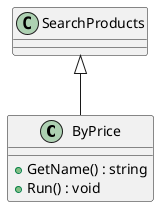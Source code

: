 @startuml
class ByPrice {
    + GetName() : string
    + Run() : void
}
SearchProducts <|-- ByPrice
@enduml
